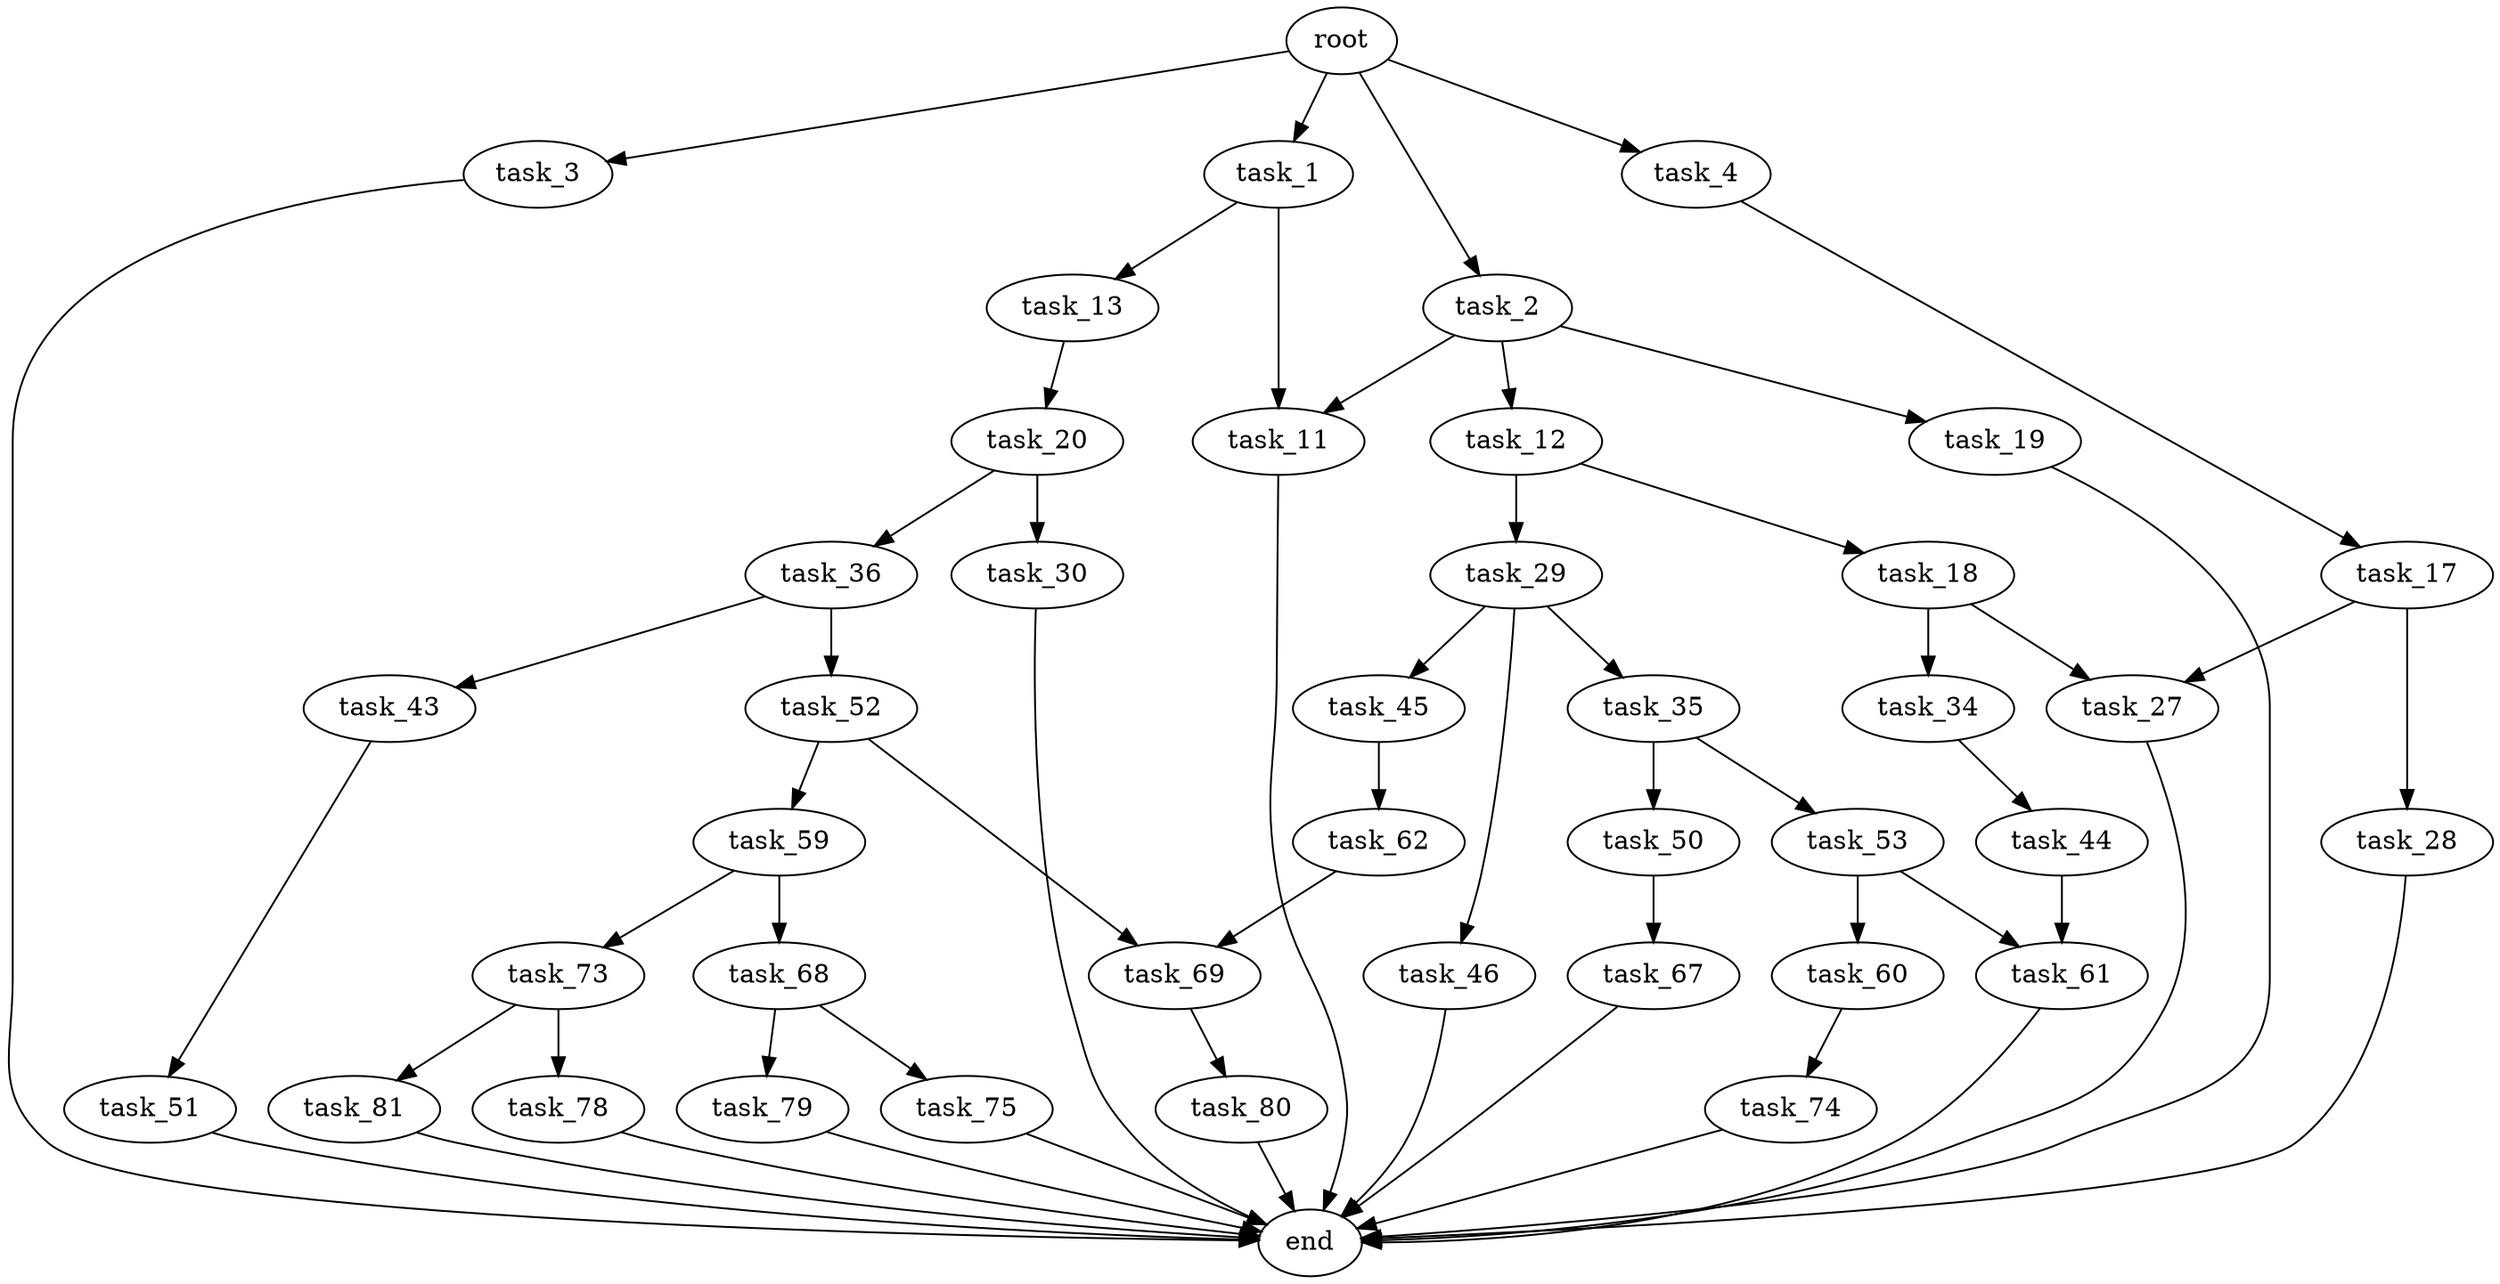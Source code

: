 digraph G {
  root [size="0.000000"];
  task_1 [size="28991029248.000000"];
  task_2 [size="16575360848.000000"];
  task_3 [size="8589934592.000000"];
  task_4 [size="135474109575.000000"];
  task_11 [size="231928233984.000000"];
  task_12 [size="134217728000.000000"];
  task_13 [size="199832093234.000000"];
  task_17 [size="368293445632.000000"];
  task_18 [size="52117041505.000000"];
  task_19 [size="268905166499.000000"];
  task_20 [size="231928233984.000000"];
  task_27 [size="4981685290.000000"];
  task_28 [size="64808292477.000000"];
  task_29 [size="487390515569.000000"];
  task_30 [size="24919800986.000000"];
  task_34 [size="85690305132.000000"];
  task_35 [size="20903261102.000000"];
  task_36 [size="6764849899.000000"];
  task_43 [size="969393827.000000"];
  task_44 [size="33799464442.000000"];
  task_45 [size="9626295145.000000"];
  task_46 [size="8589934592.000000"];
  task_50 [size="1073741824000.000000"];
  task_51 [size="12748592634.000000"];
  task_52 [size="231928233984.000000"];
  task_53 [size="68719476736.000000"];
  task_59 [size="5240239562.000000"];
  task_60 [size="8589934592.000000"];
  task_61 [size="4691567825.000000"];
  task_62 [size="549755813888.000000"];
  task_67 [size="782757789696.000000"];
  task_68 [size="36348857263.000000"];
  task_69 [size="20758163129.000000"];
  task_73 [size="17975971227.000000"];
  task_74 [size="505908130302.000000"];
  task_75 [size="9209111070.000000"];
  task_78 [size="1810282868.000000"];
  task_79 [size="21227502545.000000"];
  task_80 [size="2305672744.000000"];
  task_81 [size="14420664262.000000"];
  end [size="0.000000"];

  root -> task_1 [size="1.000000"];
  root -> task_2 [size="1.000000"];
  root -> task_3 [size="1.000000"];
  root -> task_4 [size="1.000000"];
  task_1 -> task_11 [size="75497472.000000"];
  task_1 -> task_13 [size="75497472.000000"];
  task_2 -> task_11 [size="411041792.000000"];
  task_2 -> task_12 [size="411041792.000000"];
  task_2 -> task_19 [size="411041792.000000"];
  task_3 -> end [size="1.000000"];
  task_4 -> task_17 [size="411041792.000000"];
  task_11 -> end [size="1.000000"];
  task_12 -> task_18 [size="209715200.000000"];
  task_12 -> task_29 [size="209715200.000000"];
  task_13 -> task_20 [size="411041792.000000"];
  task_17 -> task_27 [size="411041792.000000"];
  task_17 -> task_28 [size="411041792.000000"];
  task_18 -> task_27 [size="838860800.000000"];
  task_18 -> task_34 [size="838860800.000000"];
  task_19 -> end [size="1.000000"];
  task_20 -> task_30 [size="301989888.000000"];
  task_20 -> task_36 [size="301989888.000000"];
  task_27 -> end [size="1.000000"];
  task_28 -> end [size="1.000000"];
  task_29 -> task_35 [size="411041792.000000"];
  task_29 -> task_45 [size="411041792.000000"];
  task_29 -> task_46 [size="411041792.000000"];
  task_30 -> end [size="1.000000"];
  task_34 -> task_44 [size="75497472.000000"];
  task_35 -> task_50 [size="411041792.000000"];
  task_35 -> task_53 [size="411041792.000000"];
  task_36 -> task_43 [size="209715200.000000"];
  task_36 -> task_52 [size="209715200.000000"];
  task_43 -> task_51 [size="33554432.000000"];
  task_44 -> task_61 [size="679477248.000000"];
  task_45 -> task_62 [size="33554432.000000"];
  task_46 -> end [size="1.000000"];
  task_50 -> task_67 [size="838860800.000000"];
  task_51 -> end [size="1.000000"];
  task_52 -> task_59 [size="301989888.000000"];
  task_52 -> task_69 [size="301989888.000000"];
  task_53 -> task_60 [size="134217728.000000"];
  task_53 -> task_61 [size="134217728.000000"];
  task_59 -> task_68 [size="134217728.000000"];
  task_59 -> task_73 [size="134217728.000000"];
  task_60 -> task_74 [size="33554432.000000"];
  task_61 -> end [size="1.000000"];
  task_62 -> task_69 [size="536870912.000000"];
  task_67 -> end [size="1.000000"];
  task_68 -> task_75 [size="33554432.000000"];
  task_68 -> task_79 [size="33554432.000000"];
  task_69 -> task_80 [size="536870912.000000"];
  task_73 -> task_78 [size="301989888.000000"];
  task_73 -> task_81 [size="301989888.000000"];
  task_74 -> end [size="1.000000"];
  task_75 -> end [size="1.000000"];
  task_78 -> end [size="1.000000"];
  task_79 -> end [size="1.000000"];
  task_80 -> end [size="1.000000"];
  task_81 -> end [size="1.000000"];
}

